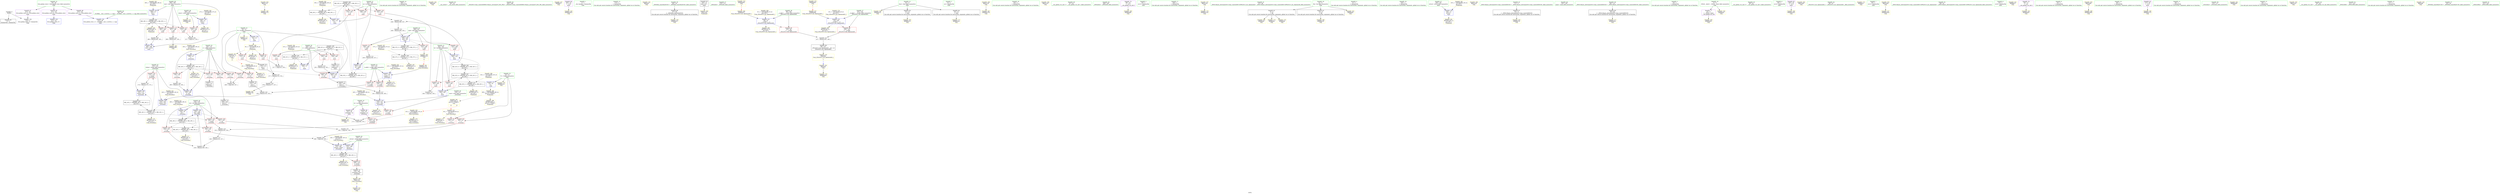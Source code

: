 digraph "SVFG" {
	label="SVFG";

	Node0x560e148eed30 [shape=record,color=grey,label="{NodeID: 0\nNullPtr}"];
	Node0x560e148eed30 -> Node0x560e148fc420[style=solid];
	Node0x560e148eed30 -> Node0x560e14900ff0[style=solid];
	Node0x560e149163b0 [shape=record,color=yellow,style=double,label="{NodeID: 263\n29V_1 = ENCHI(MR_29V_0)\npts\{199 \}\nFun[main]}"];
	Node0x560e149163b0 -> Node0x560e14901c50[style=dashed];
	Node0x560e149038c0 [shape=record,color=yellow,style=double,label="{NodeID: 180\nAPARM(273)\nCS[]}"];
	Node0x560e148fa9f0 [shape=record,color=red,label="{NodeID: 97\n189\<--120\n\<--retval\n_Z5worksx\n}"];
	Node0x560e148fa9f0 -> Node0x560e148fd100[style=solid];
	Node0x560e148f8b60 [shape=record,color=green,label="{NodeID: 14\n166\<--1\n\<--dummyObj\nCan only get source location for instruction, argument, global var or function.}"];
	Node0x560e14917a90 [shape=record,color=yellow,style=double,label="{NodeID: 277\nRETMU(18V_5)\npts\{129 \}\nFun[_Z5worksx]}"];
	Node0x560e148fe490 [shape=record,color=yellow,style=double,label="{NodeID: 194\nARet(69)\nCS[]}"];
	Node0x560e148fb550 [shape=record,color=red,label="{NodeID: 111\n216\<--196\n\<--ntest\nmain\n}"];
	Node0x560e148fb550 -> Node0x560e14907fc0[style=solid];
	Node0x560e148f96d0 [shape=record,color=green,label="{NodeID: 28\n49\<--50\n__cxa_atexit\<--__cxa_atexit_field_insensitive\n}"];
	Node0x560e14918760 [shape=record,color=yellow,style=double,label="{NodeID: 291\nCSMU(6V_1)\npts\{22 \}\nCS[]|{<s0>12}}"];
	Node0x560e14918760:s0 -> Node0x560e14914680[style=dashed,color=red];
	Node0x560e148fedc0 [shape=record,color=yellow,style=double,label="{NodeID: 208\nFRet(118)\nFun[_Z5worksx]|{<s0>12}}"];
	Node0x560e148fedc0:s0 -> Node0x560e148fe880[style=solid,color=blue];
	Node0x560e14900b20 [shape=record,color=red,label="{NodeID: 125\n258\<--206\n\<--mid\nmain\n}"];
	Node0x560e14900b20 -> Node0x560e14906340[style=solid];
	Node0x560e148fa410 [shape=record,color=green,label="{NodeID: 42\n124\<--125\nntime\<--ntime_field_insensitive\n_Z5worksx\n}"];
	Node0x560e148fa410 -> Node0x560e148fac60[style=solid];
	Node0x560e148fa410 -> Node0x560e148fad30[style=solid];
	Node0x560e148fa410 -> Node0x560e14901360[style=solid];
	Node0x560e148fa410 -> Node0x560e14901840[style=solid];
	Node0x560e149073c0 [shape=record,color=grey,label="{NodeID: 222\n159 = Binary(158, 156, )\n}"];
	Node0x560e149073c0 -> Node0x560e149016a0[style=solid];
	Node0x560e14901770 [shape=record,color=blue,label="{NodeID: 139\n120\<--166\nretval\<--\n_Z5worksx\n}"];
	Node0x560e14901770 -> Node0x560e14912380[style=dashed];
	Node0x560e148fc020 [shape=record,color=green,label="{NodeID: 56\n265\<--266\n_ZStlsISt11char_traitsIcEERSt13basic_ostreamIcT_ES5_PKc\<--_ZStlsISt11char_traitsIcEERSt13basic_ostreamIcT_ES5_PKc_field_insensitive\n}"];
	Node0x560e1490fb80 [shape=record,color=black,label="{NodeID: 236\nMR_33V_2 = PHI(MR_33V_4, MR_33V_1, )\npts\{203 \}\n}"];
	Node0x560e1490fb80 -> Node0x560e14901ec0[style=dashed];
	Node0x560e1490fb80 -> Node0x560e149181c0[style=dashed];
	Node0x560e149022d0 [shape=record,color=blue,label="{NodeID: 153\n198\<--286\ntest\<--inc18\nmain\n}"];
	Node0x560e149022d0 -> Node0x560e1490f180[style=dashed];
	Node0x560e148fcdc0 [shape=record,color=black,label="{NodeID: 70\n135\<--134\nconv\<--\n_Z5worksx\n}"];
	Node0x560e148fcdc0 -> Node0x560e14906ac0[style=solid];
	Node0x560e14914180 [shape=record,color=black,label="{NodeID: 250\nMR_14V_5 = PHI(MR_14V_4, MR_14V_3, )\npts\{125 \}\n}"];
	Node0x560e14914180 -> Node0x560e14911480[style=dashed];
	Node0x560e14902e30 [shape=record,color=yellow,style=double,label="{NodeID: 167\nAPARM(7)\nCS[]}"];
	Node0x560e148fd920 [shape=record,color=purple,label="{NodeID: 84\n282\<--32\n\<--.str.6\nmain\n}"];
	Node0x560e148fd920 -> Node0x560e14903b30[style=solid];
	Node0x560e148f3e70 [shape=record,color=green,label="{NodeID: 1\n7\<--1\n__dso_handle\<--dummyObj\nGlob }"];
	Node0x560e14916490 [shape=record,color=yellow,style=double,label="{NodeID: 264\n31V_1 = ENCHI(MR_31V_0)\npts\{201 \}\nFun[main]}"];
	Node0x560e14916490 -> Node0x560e1490f680[style=dashed];
	Node0x560e14903990 [shape=record,color=yellow,style=double,label="{NodeID: 181\nAPARM(278)\nCS[]}"];
	Node0x560e148faac0 [shape=record,color=red,label="{NodeID: 98\n133\<--122\n\<--x.addr\n_Z5worksx\n}"];
	Node0x560e148faac0 -> Node0x560e14906ac0[style=solid];
	Node0x560e148f8bf0 [shape=record,color=green,label="{NodeID: 15\n175\<--1\n\<--dummyObj\nCan only get source location for instruction, argument, global var or function.}"];
	Node0x560e14917b70 [shape=record,color=yellow,style=double,label="{NodeID: 278\nRETMU(20V_3)\npts\{131 \}\nFun[_Z5worksx]}"];
	Node0x560e148fe520 [shape=record,color=yellow,style=double,label="{NodeID: 195\nARet(92)\nCS[]}"];
	Node0x560e148fb620 [shape=record,color=red,label="{NodeID: 112\n215\<--198\n\<--test\nmain\n}"];
	Node0x560e148fb620 -> Node0x560e14907fc0[style=solid];
	Node0x560e148f97d0 [shape=record,color=green,label="{NodeID: 29\n48\<--54\n_ZNSt8ios_base4InitD1Ev\<--_ZNSt8ios_base4InitD1Ev_field_insensitive\n}"];
	Node0x560e148f97d0 -> Node0x560e148fc9f0[style=solid];
	Node0x560e149188c0 [shape=record,color=yellow,style=double,label="{NodeID: 292\nCSMU(39V_1)\npts\{25 270000 \}\nCS[]|{<s0>12|<s1>12}}"];
	Node0x560e149188c0:s0 -> Node0x560e149151a0[style=dashed,color=red];
	Node0x560e149188c0:s1 -> Node0x560e14916000[style=dashed,color=red];
	Node0x560e148ff2c0 [shape=record,color=yellow,style=double,label="{NodeID: 209\nFRet(193)\nFun[main]}"];
	Node0x560e14900bf0 [shape=record,color=blue,label="{NodeID: 126\n20\<--21\nN\<--\nGlob }"];
	Node0x560e14900bf0 -> Node0x560e149160e0[style=dashed];
	Node0x560e148fa4e0 [shape=record,color=green,label="{NodeID: 43\n126\<--127\nncnt\<--ncnt_field_insensitive\n_Z5worksx\n}"];
	Node0x560e148fa4e0 -> Node0x560e148fae00[style=solid];
	Node0x560e148fa4e0 -> Node0x560e14901430[style=solid];
	Node0x560e14907540 [shape=record,color=grey,label="{NodeID: 223\n249 = Binary(248, 250, )\n}"];
	Node0x560e14907540 -> Node0x560e14902060[style=solid];
	Node0x560e14901840 [shape=record,color=blue,label="{NodeID: 140\n124\<--174\nntime\<--dec\n_Z5worksx\n}"];
	Node0x560e14901840 -> Node0x560e14914180[style=dashed];
	Node0x560e148fc120 [shape=record,color=green,label="{NodeID: 57\n270\<--271\n_ZNSolsEi\<--_ZNSolsEi_field_insensitive\n}"];
	Node0x560e14910080 [shape=record,color=black,label="{NodeID: 237\nMR_35V_2 = PHI(MR_35V_4, MR_35V_1, )\npts\{205 \}\n}"];
	Node0x560e14910080 -> Node0x560e14901f90[style=dashed];
	Node0x560e14910080 -> Node0x560e149182a0[style=dashed];
	Node0x560e149023a0 [shape=record,color=yellow,style=double,label="{NodeID: 154\nAPARM(84)\nCS[]|{<s0>5}}"];
	Node0x560e149023a0:s0 -> Node0x560e148febe0[style=solid,color=red];
	Node0x560e148fce90 [shape=record,color=black,label="{NodeID: 71\n140\<--139\nconv1\<--\n_Z5worksx\n}"];
	Node0x560e148fce90 -> Node0x560e14906c40[style=solid];
	Node0x560e14914680 [shape=record,color=yellow,style=double,label="{NodeID: 251\n6V_1 = ENCHI(MR_6V_0)\npts\{22 \}\nFun[_Z5worksx]}"];
	Node0x560e14914680 -> Node0x560e148fdcf0[style=dashed];
	Node0x560e14914680 -> Node0x560e148fddc0[style=dashed];
	Node0x560e14914680 -> Node0x560e148fde90[style=dashed];
	Node0x560e14914680 -> Node0x560e14916b10[style=dashed];
	Node0x560e14902f00 [shape=record,color=yellow,style=double,label="{NodeID: 168\nAPARM(14)\nCS[]}"];
	Node0x560e148fd9f0 [shape=record,color=purple,label="{NodeID: 85\n311\<--34\nllvm.global_ctors_0\<--llvm.global_ctors\nGlob }"];
	Node0x560e148fd9f0 -> Node0x560e14900df0[style=solid];
	Node0x560e148edc40 [shape=record,color=green,label="{NodeID: 2\n12\<--1\n.str\<--dummyObj\nGlob }"];
	Node0x560e14916570 [shape=record,color=yellow,style=double,label="{NodeID: 265\n33V_1 = ENCHI(MR_33V_0)\npts\{203 \}\nFun[main]}"];
	Node0x560e14916570 -> Node0x560e1490fb80[style=dashed];
	Node0x560e14903a60 [shape=record,color=yellow,style=double,label="{NodeID: 182\nAPARM(279)\nCS[]}"];
	Node0x560e148fab90 [shape=record,color=red,label="{NodeID: 99\n138\<--122\n\<--x.addr\n_Z5worksx\n}"];
	Node0x560e148fab90 -> Node0x560e14906c40[style=solid];
	Node0x560e148f8c80 [shape=record,color=green,label="{NodeID: 16\n181\<--1\n\<--dummyObj\nCan only get source location for instruction, argument, global var or function.}"];
	Node0x560e14917c50 [shape=record,color=yellow,style=double,label="{NodeID: 279\nRETMU(22V_1)\npts\{270000 \}\nFun[_Z5worksx]}"];
	Node0x560e148fe5b0 [shape=record,color=yellow,style=double,label="{NodeID: 196\nARet(210)\nCS[]}"];
	Node0x560e148fb6f0 [shape=record,color=red,label="{NodeID: 113\n267\<--198\n\<--test\nmain\n}"];
	Node0x560e148fb6f0 -> Node0x560e14906640[style=solid];
	Node0x560e148f98d0 [shape=record,color=green,label="{NodeID: 30\n61\<--62\n__cxx_global_var_init.1\<--__cxx_global_var_init.1_field_insensitive\n}"];
	Node0x560e14906250 [shape=record,color=yellow,style=double,label="{NodeID: 210\nFRet(96)\nFun[_ZStorSt13_Ios_OpenmodeS_]|{<s0>5}}"];
	Node0x560e14906250:s0 -> Node0x560e149041b0[style=solid,color=blue];
	Node0x560e14900cf0 [shape=record,color=blue,label="{NodeID: 127\n23\<--24\nT\<--\nGlob }"];
	Node0x560e14900cf0 -> Node0x560e14916810[style=dashed];
	Node0x560e148fa5b0 [shape=record,color=green,label="{NodeID: 44\n128\<--129\ntot\<--tot_field_insensitive\n_Z5worksx\n}"];
	Node0x560e148fa5b0 -> Node0x560e148faed0[style=solid];
	Node0x560e148fa5b0 -> Node0x560e148fafa0[style=solid];
	Node0x560e148fa5b0 -> Node0x560e148fb070[style=solid];
	Node0x560e148fa5b0 -> Node0x560e14901500[style=solid];
	Node0x560e148fa5b0 -> Node0x560e149016a0[style=solid];
	Node0x560e149076c0 [shape=record,color=grey,label="{NodeID: 224\n248 = Binary(246, 247, )\n}"];
	Node0x560e149076c0 -> Node0x560e14907540[style=solid];
	Node0x560e14901910 [shape=record,color=blue,label="{NodeID: 141\n130\<--180\ni\<--inc\n_Z5worksx\n}"];
	Node0x560e14901910 -> Node0x560e14911e80[style=dashed];
	Node0x560e148fc220 [shape=record,color=green,label="{NodeID: 58\n280\<--281\n_ZNSolsEx\<--_ZNSolsEx_field_insensitive\n}"];
	Node0x560e14910580 [shape=record,color=black,label="{NodeID: 238\nMR_37V_2 = PHI(MR_37V_3, MR_37V_1, )\npts\{207 \}\n}"];
	Node0x560e14910580 -> Node0x560e14913780[style=dashed];
	Node0x560e14910580 -> Node0x560e14918380[style=dashed];
	Node0x560e14902470 [shape=record,color=yellow,style=double,label="{NodeID: 155\nAPARM(85)\nCS[]|{<s0>5}}"];
	Node0x560e14902470:s0 -> Node0x560e148fecd0[style=solid,color=red];
	Node0x560e148fcf60 [shape=record,color=black,label="{NodeID: 72\n152\<--151\nidxprom\<--\n_Z5worksx\n}"];
	Node0x560e149151a0 [shape=record,color=yellow,style=double,label="{NodeID: 252\n8V_1 = ENCHI(MR_8V_0)\npts\{25 \}\nFun[_Z5worksx]}"];
	Node0x560e149151a0 -> Node0x560e148fe100[style=dashed];
	Node0x560e149151a0 -> Node0x560e148fe1d0[style=dashed];
	Node0x560e149151a0 -> Node0x560e14917630[style=dashed];
	Node0x560e14902fd0 [shape=record,color=yellow,style=double,label="{NodeID: 169\nAPARM(88)\nCS[]}"];
	Node0x560e148fdaf0 [shape=record,color=purple,label="{NodeID: 86\n312\<--34\nllvm.global_ctors_1\<--llvm.global_ctors\nGlob }"];
	Node0x560e148fdaf0 -> Node0x560e14900ef0[style=solid];
	Node0x560e148f2ca0 [shape=record,color=green,label="{NodeID: 3\n18\<--1\n.str.3\<--dummyObj\nGlob }"];
	Node0x560e14916650 [shape=record,color=yellow,style=double,label="{NodeID: 266\n35V_1 = ENCHI(MR_35V_0)\npts\{205 \}\nFun[main]}"];
	Node0x560e14916650 -> Node0x560e14910080[style=dashed];
	Node0x560e14903b30 [shape=record,color=yellow,style=double,label="{NodeID: 183\nAPARM(282)\nCS[]}"];
	Node0x560e148fac60 [shape=record,color=red,label="{NodeID: 100\n150\<--124\n\<--ntime\n_Z5worksx\n}"];
	Node0x560e148fac60 -> Node0x560e14906f40[style=solid];
	Node0x560e148f8d50 [shape=record,color=green,label="{NodeID: 17\n240\<--1\n\<--dummyObj\nCan only get source location for instruction, argument, global var or function.}"];
	Node0x560e14917d30 [shape=record,color=yellow,style=double,label="{NodeID: 280\nRETMU(6V_1)\npts\{22 \}\nFun[main]}"];
	Node0x560e148fe640 [shape=record,color=yellow,style=double,label="{NodeID: 197\nARet(219)\nCS[]}"];
	Node0x560e148fe640 -> Node0x560e14903720[style=solid];
	Node0x560e148fb7c0 [shape=record,color=red,label="{NodeID: 114\n285\<--198\n\<--test\nmain\n}"];
	Node0x560e148fb7c0 -> Node0x560e149070c0[style=solid];
	Node0x560e148f99d0 [shape=record,color=green,label="{NodeID: 31\n67\<--68\n_ZNSt14basic_ifstreamIcSt11char_traitsIcEEC1EPKcSt13_Ios_Openmode\<--_ZNSt14basic_ifstreamIcSt11char_traitsIcEEC1EPKcSt13_Ios_Openmode_field_insensitive\n}"];
	Node0x560e14906340 [shape=record,color=grey,label="{NodeID: 211\n259 = Binary(258, 157, )\n}"];
	Node0x560e14906340 -> Node0x560e14902200[style=solid];
	Node0x560e14900df0 [shape=record,color=blue,label="{NodeID: 128\n311\<--35\nllvm.global_ctors_0\<--\nGlob }"];
	Node0x560e148fa680 [shape=record,color=green,label="{NodeID: 45\n130\<--131\ni\<--i_field_insensitive\n_Z5worksx\n}"];
	Node0x560e148fa680 -> Node0x560e148fb140[style=solid];
	Node0x560e148fa680 -> Node0x560e148fb210[style=solid];
	Node0x560e148fa680 -> Node0x560e148fb2e0[style=solid];
	Node0x560e148fa680 -> Node0x560e148fb3b0[style=solid];
	Node0x560e148fa680 -> Node0x560e149015d0[style=solid];
	Node0x560e148fa680 -> Node0x560e14901910[style=solid];
	Node0x560e14907840 [shape=record,color=grey,label="{NodeID: 225\n174 = Binary(173, 175, )\n}"];
	Node0x560e14907840 -> Node0x560e14901840[style=solid];
	Node0x560e149019e0 [shape=record,color=blue,label="{NodeID: 142\n120\<--186\nretval\<--cmp9\n_Z5worksx\n}"];
	Node0x560e149019e0 -> Node0x560e14912380[style=dashed];
	Node0x560e148fc320 [shape=record,color=green,label="{NodeID: 59\n36\<--305\n_GLOBAL__sub_I_scottwu_1_1.cpp\<--_GLOBAL__sub_I_scottwu_1_1.cpp_field_insensitive\n}"];
	Node0x560e148fc320 -> Node0x560e14900ef0[style=solid];
	Node0x560e14910a80 [shape=record,color=black,label="{NodeID: 239\nMR_33V_5 = PHI(MR_33V_6, MR_33V_4, )\npts\{203 \}\n}"];
	Node0x560e14910a80 -> Node0x560e14912d80[style=dashed];
	Node0x560e14902540 [shape=record,color=yellow,style=double,label="{NodeID: 156\nAPARM(9)\nCS[]}"];
	Node0x560e148fd030 [shape=record,color=black,label="{NodeID: 73\n169\<--168\nconv5\<--\n_Z5worksx\n}"];
	Node0x560e148fd030 -> Node0x560e14908440[style=solid];
	Node0x560e14915280 [shape=record,color=yellow,style=double,label="{NodeID: 253\n10V_1 = ENCHI(MR_10V_0)\npts\{121 \}\nFun[_Z5worksx]}"];
	Node0x560e14915280 -> Node0x560e14901770[style=dashed];
	Node0x560e14915280 -> Node0x560e149019e0[style=dashed];
	Node0x560e149030a0 [shape=record,color=yellow,style=double,label="{NodeID: 170\nAPARM(83)\nCS[]}"];
	Node0x560e148fdbf0 [shape=record,color=purple,label="{NodeID: 87\n313\<--34\nllvm.global_ctors_2\<--llvm.global_ctors\nGlob }"];
	Node0x560e148fdbf0 -> Node0x560e14900ff0[style=solid];
	Node0x560e148f2d30 [shape=record,color=green,label="{NodeID: 4\n21\<--1\n\<--dummyObj\nCan only get source location for instruction, argument, global var or function.}"];
	Node0x560e14916730 [shape=record,color=yellow,style=double,label="{NodeID: 267\n37V_1 = ENCHI(MR_37V_0)\npts\{207 \}\nFun[main]}"];
	Node0x560e14916730 -> Node0x560e14910580[style=dashed];
	Node0x560e14903c00 [shape=record,color=yellow,style=double,label="{NodeID: 184\nAPARM(252)\nCS[]|{<s0>12}}"];
	Node0x560e14903c00:s0 -> Node0x560e148feaf0[style=solid,color=red];
	Node0x560e148fad30 [shape=record,color=red,label="{NodeID: 101\n173\<--124\n\<--ntime\n_Z5worksx\n}"];
	Node0x560e148fad30 -> Node0x560e14907840[style=solid];
	Node0x560e148f8e20 [shape=record,color=green,label="{NodeID: 18\n250\<--1\n\<--dummyObj\nCan only get source location for instruction, argument, global var or function.}"];
	Node0x560e14917e40 [shape=record,color=yellow,style=double,label="{NodeID: 281\nRETMU(25V_2)\npts\{195 \}\nFun[main]}"];
	Node0x560e148fe6d0 [shape=record,color=yellow,style=double,label="{NodeID: 198\nARet(220)\nCS[]}"];
	Node0x560e148fb890 [shape=record,color=red,label="{NodeID: 115\n225\<--200\n\<--i\nmain\n}"];
	Node0x560e148fb890 -> Node0x560e14908140[style=solid];
	Node0x560e148f9ad0 [shape=record,color=green,label="{NodeID: 32\n71\<--77\n_ZNSt14basic_ifstreamIcSt11char_traitsIcEED1Ev\<--_ZNSt14basic_ifstreamIcSt11char_traitsIcEED1Ev_field_insensitive\n}"];
	Node0x560e148f9ad0 -> Node0x560e148fcaf0[style=solid];
	Node0x560e149064c0 [shape=record,color=grey,label="{NodeID: 212\n156 = Binary(155, 157, )\n}"];
	Node0x560e149064c0 -> Node0x560e149073c0[style=solid];
	Node0x560e14900ef0 [shape=record,color=blue,label="{NodeID: 129\n312\<--36\nllvm.global_ctors_1\<--_GLOBAL__sub_I_scottwu_1_1.cpp\nGlob }"];
	Node0x560e148fa750 [shape=record,color=green,label="{NodeID: 46\n191\<--192\nmain\<--main_field_insensitive\n}"];
	Node0x560e149079c0 [shape=record,color=grey,label="{NodeID: 226\n180 = Binary(179, 181, )\n}"];
	Node0x560e149079c0 -> Node0x560e14901910[style=solid];
	Node0x560e14901ab0 [shape=record,color=blue,label="{NodeID: 143\n194\<--21\nretval\<--\nmain\n}"];
	Node0x560e14901ab0 -> Node0x560e14917e40[style=dashed];
	Node0x560e148fc420 [shape=record,color=black,label="{NodeID: 60\n2\<--3\ndummyVal\<--dummyVal\n}"];
	Node0x560e14910f80 [shape=record,color=black,label="{NodeID: 240\nMR_35V_6 = PHI(MR_35V_4, MR_35V_5, )\npts\{205 \}\n}"];
	Node0x560e14910f80 -> Node0x560e14913280[style=dashed];
	Node0x560e14902610 [shape=record,color=yellow,style=double,label="{NodeID: 157\nAPARM(231)\nCS[]}"];
	Node0x560e148fd100 [shape=record,color=black,label="{NodeID: 74\n118\<--189\n_Z5worksx_ret\<--\n_Z5worksx\n}"];
	Node0x560e148fd100 -> Node0x560e148fedc0[style=solid];
	Node0x560e14915360 [shape=record,color=yellow,style=double,label="{NodeID: 254\n12V_1 = ENCHI(MR_12V_0)\npts\{123 \}\nFun[_Z5worksx]}"];
	Node0x560e14915360 -> Node0x560e14901290[style=dashed];
	Node0x560e14903170 [shape=record,color=yellow,style=double,label="{NodeID: 171\nAPARM(93)\nCS[]}"];
	Node0x560e148fdcf0 [shape=record,color=red,label="{NodeID: 88\n134\<--20\n\<--N\n_Z5worksx\n}"];
	Node0x560e148fdcf0 -> Node0x560e148fcdc0[style=solid];
	Node0x560e148edf70 [shape=record,color=green,label="{NodeID: 5\n24\<--1\n\<--dummyObj\nCan only get source location for instruction, argument, global var or function.}"];
	Node0x560e14916810 [shape=record,color=yellow,style=double,label="{NodeID: 268\n39V_1 = ENCHI(MR_39V_0)\npts\{25 270000 \}\nFun[main]}"];
	Node0x560e14916810 -> Node0x560e14918460[style=dashed];
	Node0x560e14916810 -> Node0x560e149188c0[style=dashed];
	Node0x560e14903cd0 [shape=record,color=yellow,style=double,label="{NodeID: 185\nAPARM(15)\nCS[]}"];
	Node0x560e148fae00 [shape=record,color=red,label="{NodeID: 102\n170\<--126\n\<--ncnt\n_Z5worksx\n}"];
	Node0x560e148fae00 -> Node0x560e14908440[style=solid];
	Node0x560e148f8ef0 [shape=record,color=green,label="{NodeID: 19\n4\<--6\n_ZStL8__ioinit\<--_ZStL8__ioinit_field_insensitive\nGlob }"];
	Node0x560e148f8ef0 -> Node0x560e148fd370[style=solid];
	Node0x560e148f8ef0 -> Node0x560e149026e0[style=solid];
	Node0x560e14917f20 [shape=record,color=yellow,style=double,label="{NodeID: 282\nRETMU(27V_2)\npts\{197 \}\nFun[main]}"];
	Node0x560e148fe760 [shape=record,color=yellow,style=double,label="{NodeID: 199\nARet(279)\nCS[]}"];
	Node0x560e148fe760 -> Node0x560e14903a60[style=solid];
	Node0x560e149003d0 [shape=record,color=red,label="{NodeID: 116\n229\<--200\n\<--i\nmain\n}"];
	Node0x560e149003d0 -> Node0x560e148fd1d0[style=solid];
	Node0x560e148f9bd0 [shape=record,color=green,label="{NodeID: 33\n80\<--81\n__cxx_global_var_init.2\<--__cxx_global_var_init.2_field_insensitive\n}"];
	Node0x560e14906640 [shape=record,color=grey,label="{NodeID: 213\n268 = Binary(267, 181, )\n}"];
	Node0x560e14906640 -> Node0x560e14903f40[style=solid];
	Node0x560e14900ff0 [shape=record,color=blue, style = dotted,label="{NodeID: 130\n313\<--3\nllvm.global_ctors_2\<--dummyVal\nGlob }"];
	Node0x560e148fa850 [shape=record,color=green,label="{NodeID: 47\n194\<--195\nretval\<--retval_field_insensitive\nmain\n}"];
	Node0x560e148fa850 -> Node0x560e14901ab0[style=solid];
	Node0x560e14907b40 [shape=record,color=grey,label="{NodeID: 227\n244 = cmp(242, 243, )\n}"];
	Node0x560e14901b80 [shape=record,color=blue,label="{NodeID: 144\n196\<--21\nntest\<--\nmain\n}"];
	Node0x560e14901b80 -> Node0x560e148fb550[style=dashed];
	Node0x560e14901b80 -> Node0x560e14917f20[style=dashed];
	Node0x560e148fc520 [shape=record,color=black,label="{NodeID: 61\n9\<--8\n\<--fin\nCan only get source location for instruction, argument, global var or function.}"];
	Node0x560e148fc520 -> Node0x560e14902540[style=solid];
	Node0x560e148fc520 -> Node0x560e149033e0[style=solid];
	Node0x560e148fc520 -> Node0x560e14903580[style=solid];
	Node0x560e14911480 [shape=record,color=black,label="{NodeID: 241\nMR_14V_3 = PHI(MR_14V_5, MR_14V_2, )\npts\{125 \}\n}"];
	Node0x560e14911480 -> Node0x560e148fac60[style=dashed];
	Node0x560e14911480 -> Node0x560e148fad30[style=dashed];
	Node0x560e14911480 -> Node0x560e14901840[style=dashed];
	Node0x560e14911480 -> Node0x560e14914180[style=dashed];
	Node0x560e14911480 -> Node0x560e149178d0[style=dashed];
	Node0x560e149026e0 [shape=record,color=yellow,style=double,label="{NodeID: 158\nAPARM(4)\nCS[]}"];
	Node0x560e148fd1d0 [shape=record,color=black,label="{NodeID: 75\n230\<--229\nidxprom\<--\nmain\n}"];
	Node0x560e14915440 [shape=record,color=yellow,style=double,label="{NodeID: 255\n14V_1 = ENCHI(MR_14V_0)\npts\{125 \}\nFun[_Z5worksx]}"];
	Node0x560e14915440 -> Node0x560e14901360[style=dashed];
	Node0x560e14903240 [shape=record,color=yellow,style=double,label="{NodeID: 172\nAPARM(16)\nCS[]}"];
	Node0x560e148fddc0 [shape=record,color=red,label="{NodeID: 89\n139\<--20\n\<--N\n_Z5worksx\n}"];
	Node0x560e148fddc0 -> Node0x560e148fce90[style=solid];
	Node0x560e148ee000 [shape=record,color=green,label="{NodeID: 6\n28\<--1\n.str.4\<--dummyObj\nGlob }"];
	Node0x560e14916920 [shape=record,color=yellow,style=double,label="{NodeID: 269\n2V_1 = ENCHI(MR_2V_0)\npts\{100 \}\nFun[_ZStorSt13_Ios_OpenmodeS_]}"];
	Node0x560e14916920 -> Node0x560e149010f0[style=dashed];
	Node0x560e14903da0 [shape=record,color=yellow,style=double,label="{NodeID: 186\nAPARM(263)\nCS[]}"];
	Node0x560e148faed0 [shape=record,color=red,label="{NodeID: 103\n158\<--128\n\<--tot\n_Z5worksx\n}"];
	Node0x560e148faed0 -> Node0x560e149073c0[style=solid];
	Node0x560e148f8fc0 [shape=record,color=green,label="{NodeID: 20\n8\<--11\nfin\<--fin_field_insensitive\nGlob }"];
	Node0x560e148f8fc0 -> Node0x560e148fc520[style=solid];
	Node0x560e148f8fc0 -> Node0x560e148fc620[style=solid];
	Node0x560e148f8fc0 -> Node0x560e14902a20[style=solid];
	Node0x560e14918000 [shape=record,color=yellow,style=double,label="{NodeID: 283\nRETMU(29V_3)\npts\{199 \}\nFun[main]}"];
	Node0x560e148fe7f0 [shape=record,color=yellow,style=double,label="{NodeID: 200\nARet(283)\nCS[]}"];
	Node0x560e149004a0 [shape=record,color=red,label="{NodeID: 117\n234\<--200\n\<--i\nmain\n}"];
	Node0x560e149004a0 -> Node0x560e149067c0[style=solid];
	Node0x560e148f9cd0 [shape=record,color=green,label="{NodeID: 34\n86\<--87\n_ZStorSt13_Ios_OpenmodeS_\<--_ZStorSt13_Ios_OpenmodeS__field_insensitive\n}"];
	Node0x560e149067c0 [shape=record,color=grey,label="{NodeID: 214\n235 = Binary(234, 181, )\n}"];
	Node0x560e149067c0 -> Node0x560e14901df0[style=solid];
	Node0x560e149010f0 [shape=record,color=blue,label="{NodeID: 131\n99\<--97\n__a.addr\<--__a\n_ZStorSt13_Ios_OpenmodeS_\n}"];
	Node0x560e149010f0 -> Node0x560e148fe2a0[style=dashed];
	Node0x560e149010f0 -> Node0x560e14918570[style=dashed];
	Node0x560e148fb940 [shape=record,color=green,label="{NodeID: 48\n196\<--197\nntest\<--ntest_field_insensitive\nmain\n}"];
	Node0x560e148fb940 -> Node0x560e148fb550[style=solid];
	Node0x560e148fb940 -> Node0x560e14901b80[style=solid];
	Node0x560e148fb940 -> Node0x560e149034b0[style=solid];
	Node0x560e14907cc0 [shape=record,color=grey,label="{NodeID: 228\n148 = cmp(146, 147, )\n}"];
	Node0x560e14901c50 [shape=record,color=blue,label="{NodeID: 145\n198\<--21\ntest\<--\nmain\n}"];
	Node0x560e14901c50 -> Node0x560e1490f180[style=dashed];
	Node0x560e148fc620 [shape=record,color=black,label="{NodeID: 62\n10\<--8\n\<--fin\nCan only get source location for instruction, argument, global var or function.}"];
	Node0x560e148fc620 -> Node0x560e14902d60[style=solid];
	Node0x560e14911980 [shape=record,color=black,label="{NodeID: 242\nMR_18V_3 = PHI(MR_18V_4, MR_18V_2, )\npts\{129 \}\n}"];
	Node0x560e14911980 -> Node0x560e148faed0[style=dashed];
	Node0x560e14911980 -> Node0x560e148fb070[style=dashed];
	Node0x560e14911980 -> Node0x560e149016a0[style=dashed];
	Node0x560e14911980 -> Node0x560e14912880[style=dashed];
	Node0x560e149027b0 [shape=record,color=yellow,style=double,label="{NodeID: 159\nAPARM(47)\nCS[]}"];
	Node0x560e148fd2a0 [shape=record,color=black,label="{NodeID: 76\n276\<--275\nconv\<--\nmain\n}"];
	Node0x560e148fd2a0 -> Node0x560e14907240[style=solid];
	Node0x560e14915520 [shape=record,color=yellow,style=double,label="{NodeID: 256\n16V_1 = ENCHI(MR_16V_0)\npts\{127 \}\nFun[_Z5worksx]}"];
	Node0x560e14915520 -> Node0x560e14901430[style=dashed];
	Node0x560e14903310 [shape=record,color=yellow,style=double,label="{NodeID: 173\nAPARM(7)\nCS[]}"];
	Node0x560e148fde90 [shape=record,color=red,label="{NodeID: 90\n147\<--20\n\<--N\n_Z5worksx\n}"];
	Node0x560e148fde90 -> Node0x560e14907cc0[style=solid];
	Node0x560e148edd60 [shape=record,color=green,label="{NodeID: 7\n30\<--1\n.str.5\<--dummyObj\nGlob }"];
	Node0x560e14916a30 [shape=record,color=yellow,style=double,label="{NodeID: 270\n4V_1 = ENCHI(MR_4V_0)\npts\{102 \}\nFun[_ZStorSt13_Ios_OpenmodeS_]}"];
	Node0x560e14916a30 -> Node0x560e149011c0[style=dashed];
	Node0x560e14903e70 [shape=record,color=yellow,style=double,label="{NodeID: 187\nAPARM(264)\nCS[]}"];
	Node0x560e148fafa0 [shape=record,color=red,label="{NodeID: 104\n161\<--128\n\<--tot\n_Z5worksx\n}"];
	Node0x560e148fafa0 -> Node0x560e149082c0[style=solid];
	Node0x560e148f9090 [shape=record,color=green,label="{NodeID: 21\n14\<--17\nfout\<--fout_field_insensitive\nGlob }"];
	Node0x560e148f9090 -> Node0x560e148fc720[style=solid];
	Node0x560e148f9090 -> Node0x560e148fc820[style=solid];
	Node0x560e148f9090 -> Node0x560e14902f00[style=solid];
	Node0x560e149180e0 [shape=record,color=yellow,style=double,label="{NodeID: 284\nRETMU(31V_2)\npts\{201 \}\nFun[main]}"];
	Node0x560e148fe880 [shape=record,color=yellow,style=double,label="{NodeID: 201\nARet(253)\nCS[]}"];
	Node0x560e14900570 [shape=record,color=red,label="{NodeID: 118\n242\<--202\n\<--lo\nmain\n}"];
	Node0x560e14900570 -> Node0x560e14907b40[style=solid];
	Node0x560e148f9dd0 [shape=record,color=green,label="{NodeID: 35\n90\<--91\n_ZNSt14basic_ofstreamIcSt11char_traitsIcEEC1EPKcSt13_Ios_Openmode\<--_ZNSt14basic_ofstreamIcSt11char_traitsIcEEC1EPKcSt13_Ios_Openmode_field_insensitive\n}"];
	Node0x560e14906940 [shape=record,color=grey,label="{NodeID: 215\n107 = Binary(105, 106, )\n}"];
	Node0x560e14906940 -> Node0x560e148fccf0[style=solid];
	Node0x560e149011c0 [shape=record,color=blue,label="{NodeID: 132\n101\<--98\n__b.addr\<--__b\n_ZStorSt13_Ios_OpenmodeS_\n}"];
	Node0x560e149011c0 -> Node0x560e148fa920[style=dashed];
	Node0x560e149011c0 -> Node0x560e14918680[style=dashed];
	Node0x560e148fba10 [shape=record,color=green,label="{NodeID: 49\n198\<--199\ntest\<--test_field_insensitive\nmain\n}"];
	Node0x560e148fba10 -> Node0x560e148fb620[style=solid];
	Node0x560e148fba10 -> Node0x560e148fb6f0[style=solid];
	Node0x560e148fba10 -> Node0x560e148fb7c0[style=solid];
	Node0x560e148fba10 -> Node0x560e14901c50[style=solid];
	Node0x560e148fba10 -> Node0x560e149022d0[style=solid];
	Node0x560e14907e40 [shape=record,color=grey,label="{NodeID: 229\n186 = cmp(184, 185, )\n}"];
	Node0x560e14907e40 -> Node0x560e149019e0[style=solid];
	Node0x560e14901d20 [shape=record,color=blue,label="{NodeID: 146\n200\<--21\ni\<--\nmain\n}"];
	Node0x560e14901d20 -> Node0x560e14913c80[style=dashed];
	Node0x560e148fc720 [shape=record,color=black,label="{NodeID: 63\n15\<--14\n\<--fout\nCan only get source location for instruction, argument, global var or function.}"];
	Node0x560e148fc720 -> Node0x560e14903cd0[style=solid];
	Node0x560e14911e80 [shape=record,color=black,label="{NodeID: 243\nMR_20V_3 = PHI(MR_20V_4, MR_20V_2, )\npts\{131 \}\n}"];
	Node0x560e14911e80 -> Node0x560e148fb140[style=dashed];
	Node0x560e14911e80 -> Node0x560e148fb210[style=dashed];
	Node0x560e14911e80 -> Node0x560e148fb2e0[style=dashed];
	Node0x560e14911e80 -> Node0x560e148fb3b0[style=dashed];
	Node0x560e14911e80 -> Node0x560e14901910[style=dashed];
	Node0x560e14911e80 -> Node0x560e14917b70[style=dashed];
	Node0x560e14902880 [shape=record,color=yellow,style=double,label="{NodeID: 160\nAPARM(45)\nCS[]}"];
	Node0x560e148fd370 [shape=record,color=purple,label="{NodeID: 77\n45\<--4\n\<--_ZStL8__ioinit\n__cxx_global_var_init\n}"];
	Node0x560e148fd370 -> Node0x560e14902880[style=solid];
	Node0x560e14915630 [shape=record,color=yellow,style=double,label="{NodeID: 257\n18V_1 = ENCHI(MR_18V_0)\npts\{129 \}\nFun[_Z5worksx]}"];
	Node0x560e14915630 -> Node0x560e14901500[style=dashed];
	Node0x560e149033e0 [shape=record,color=yellow,style=double,label="{NodeID: 174\nAPARM(9)\nCS[]}"];
	Node0x560e148fdf60 [shape=record,color=red,label="{NodeID: 91\n226\<--20\n\<--N\nmain\n}"];
	Node0x560e148fdf60 -> Node0x560e14908140[style=solid];
	Node0x560e148eddf0 [shape=record,color=green,label="{NodeID: 8\n32\<--1\n.str.6\<--dummyObj\nGlob }"];
	Node0x560e14916b10 [shape=record,color=yellow,style=double,label="{NodeID: 271\nRETMU(6V_1)\npts\{22 \}\nFun[_Z5worksx]}"];
	Node0x560e14903f40 [shape=record,color=yellow,style=double,label="{NodeID: 188\nAPARM(268)\nCS[]}"];
	Node0x560e148fb070 [shape=record,color=red,label="{NodeID: 105\n184\<--128\n\<--tot\n_Z5worksx\n}"];
	Node0x560e148fb070 -> Node0x560e14907e40[style=solid];
	Node0x560e148f9160 [shape=record,color=green,label="{NodeID: 22\n20\<--22\nN\<--N_field_insensitive\nGlob }"];
	Node0x560e148f9160 -> Node0x560e148fdcf0[style=solid];
	Node0x560e148f9160 -> Node0x560e148fddc0[style=solid];
	Node0x560e148f9160 -> Node0x560e148fde90[style=solid];
	Node0x560e148f9160 -> Node0x560e148fdf60[style=solid];
	Node0x560e148f9160 -> Node0x560e148fe030[style=solid];
	Node0x560e148f9160 -> Node0x560e14900bf0[style=solid];
	Node0x560e148f9160 -> Node0x560e14903650[style=solid];
	Node0x560e149181c0 [shape=record,color=yellow,style=double,label="{NodeID: 285\nRETMU(33V_2)\npts\{203 \}\nFun[main]}"];
	Node0x560e148fe910 [shape=record,color=yellow,style=double,label="{NodeID: 202\nARet(264)\nCS[]}"];
	Node0x560e148fe910 -> Node0x560e14903e70[style=solid];
	Node0x560e14900640 [shape=record,color=red,label="{NodeID: 119\n246\<--202\n\<--lo\nmain\n}"];
	Node0x560e14900640 -> Node0x560e149076c0[style=solid];
	Node0x560e148f9ed0 [shape=record,color=green,label="{NodeID: 36\n99\<--100\n__a.addr\<--__a.addr_field_insensitive\n_ZStorSt13_Ios_OpenmodeS_\n}"];
	Node0x560e148f9ed0 -> Node0x560e148fe2a0[style=solid];
	Node0x560e148f9ed0 -> Node0x560e149010f0[style=solid];
	Node0x560e14906ac0 [shape=record,color=grey,label="{NodeID: 216\n136 = Binary(133, 135, )\n}"];
	Node0x560e14906ac0 -> Node0x560e14901360[style=solid];
	Node0x560e14901290 [shape=record,color=blue,label="{NodeID: 133\n122\<--119\nx.addr\<--x\n_Z5worksx\n}"];
	Node0x560e14901290 -> Node0x560e148faac0[style=dashed];
	Node0x560e14901290 -> Node0x560e148fab90[style=dashed];
	Node0x560e14901290 -> Node0x560e149177f0[style=dashed];
	Node0x560e148fbae0 [shape=record,color=green,label="{NodeID: 50\n200\<--201\ni\<--i_field_insensitive\nmain\n}"];
	Node0x560e148fbae0 -> Node0x560e148fb890[style=solid];
	Node0x560e148fbae0 -> Node0x560e149003d0[style=solid];
	Node0x560e148fbae0 -> Node0x560e149004a0[style=solid];
	Node0x560e148fbae0 -> Node0x560e14901d20[style=solid];
	Node0x560e148fbae0 -> Node0x560e14901df0[style=solid];
	Node0x560e14907fc0 [shape=record,color=grey,label="{NodeID: 230\n217 = cmp(215, 216, )\n}"];
	Node0x560e14901df0 [shape=record,color=blue,label="{NodeID: 147\n200\<--235\ni\<--inc\nmain\n}"];
	Node0x560e14901df0 -> Node0x560e14913c80[style=dashed];
	Node0x560e148fc820 [shape=record,color=black,label="{NodeID: 64\n16\<--14\n\<--fout\nCan only get source location for instruction, argument, global var or function.}"];
	Node0x560e148fc820 -> Node0x560e14903240[style=solid];
	Node0x560e14912380 [shape=record,color=black,label="{NodeID: 244\nMR_10V_3 = PHI(MR_10V_4, MR_10V_2, )\npts\{121 \}\n}"];
	Node0x560e14912380 -> Node0x560e148fa9f0[style=dashed];
	Node0x560e14912380 -> Node0x560e14917710[style=dashed];
	Node0x560e14902950 [shape=record,color=yellow,style=double,label="{NodeID: 161\nAPARM(7)\nCS[]}"];
	Node0x560e148fd440 [shape=record,color=purple,label="{NodeID: 78\n64\<--12\n\<--.str\n__cxx_global_var_init.1\n}"];
	Node0x560e148fd440 -> Node0x560e14902af0[style=solid];
	Node0x560e14915710 [shape=record,color=yellow,style=double,label="{NodeID: 258\n20V_1 = ENCHI(MR_20V_0)\npts\{131 \}\nFun[_Z5worksx]}"];
	Node0x560e14915710 -> Node0x560e149015d0[style=dashed];
	Node0x560e149034b0 [shape=record,color=yellow,style=double,label="{NodeID: 175\nAPARM(196)\nCS[]}"];
	Node0x560e148fe030 [shape=record,color=red,label="{NodeID: 92\n275\<--20\n\<--N\nmain\n}"];
	Node0x560e148fe030 -> Node0x560e148fd2a0[style=solid];
	Node0x560e148ede80 [shape=record,color=green,label="{NodeID: 9\n35\<--1\n\<--dummyObj\nCan only get source location for instruction, argument, global var or function.}"];
	Node0x560e14917630 [shape=record,color=yellow,style=double,label="{NodeID: 272\nRETMU(8V_1)\npts\{25 \}\nFun[_Z5worksx]}"];
	Node0x560e14904010 [shape=record,color=yellow,style=double,label="{NodeID: 189\nAPARM(269)\nCS[]}"];
	Node0x560e148fb140 [shape=record,color=red,label="{NodeID: 106\n146\<--130\n\<--i\n_Z5worksx\n}"];
	Node0x560e148fb140 -> Node0x560e14907cc0[style=solid];
	Node0x560e148f9230 [shape=record,color=green,label="{NodeID: 23\n23\<--25\nT\<--T_field_insensitive\nGlob }"];
	Node0x560e148f9230 -> Node0x560e148fe100[style=solid];
	Node0x560e148f9230 -> Node0x560e148fe1d0[style=solid];
	Node0x560e148f9230 -> Node0x560e14900cf0[style=solid];
	Node0x560e148f9230 -> Node0x560e149037f0[style=solid];
	Node0x560e149182a0 [shape=record,color=yellow,style=double,label="{NodeID: 286\nRETMU(35V_2)\npts\{205 \}\nFun[main]}"];
	Node0x560e148fe9a0 [shape=record,color=yellow,style=double,label="{NodeID: 203\nARet(269)\nCS[]}"];
	Node0x560e148fe9a0 -> Node0x560e14904010[style=solid];
	Node0x560e14900710 [shape=record,color=red,label="{NodeID: 120\n274\<--202\n\<--lo\nmain\n}"];
	Node0x560e14900710 -> Node0x560e14907240[style=solid];
	Node0x560e148f9fa0 [shape=record,color=green,label="{NodeID: 37\n101\<--102\n__b.addr\<--__b.addr_field_insensitive\n_ZStorSt13_Ios_OpenmodeS_\n}"];
	Node0x560e148f9fa0 -> Node0x560e148fa920[style=solid];
	Node0x560e148f9fa0 -> Node0x560e149011c0[style=solid];
	Node0x560e14906c40 [shape=record,color=grey,label="{NodeID: 217\n141 = Binary(138, 140, )\n}"];
	Node0x560e14906c40 -> Node0x560e14901430[style=solid];
	Node0x560e14901360 [shape=record,color=blue,label="{NodeID: 134\n124\<--136\nntime\<--div\n_Z5worksx\n}"];
	Node0x560e14901360 -> Node0x560e14911480[style=dashed];
	Node0x560e148fbbb0 [shape=record,color=green,label="{NodeID: 51\n202\<--203\nlo\<--lo_field_insensitive\nmain\n}"];
	Node0x560e148fbbb0 -> Node0x560e14900570[style=solid];
	Node0x560e148fbbb0 -> Node0x560e14900640[style=solid];
	Node0x560e148fbbb0 -> Node0x560e14900710[style=solid];
	Node0x560e148fbbb0 -> Node0x560e14901ec0[style=solid];
	Node0x560e148fbbb0 -> Node0x560e14902200[style=solid];
	Node0x560e14908140 [shape=record,color=grey,label="{NodeID: 231\n227 = cmp(225, 226, )\n}"];
	Node0x560e14901ec0 [shape=record,color=blue,label="{NodeID: 148\n202\<--24\nlo\<--\nmain\n}"];
	Node0x560e14901ec0 -> Node0x560e14912d80[style=dashed];
	Node0x560e148fc920 [shape=record,color=black,label="{NodeID: 65\n193\<--21\nmain_ret\<--\nmain\n}"];
	Node0x560e148fc920 -> Node0x560e148ff2c0[style=solid];
	Node0x560e14912880 [shape=record,color=black,label="{NodeID: 245\nMR_18V_5 = PHI(MR_18V_3, MR_18V_4, )\npts\{129 \}\n}"];
	Node0x560e14912880 -> Node0x560e14917a90[style=dashed];
	Node0x560e14902a20 [shape=record,color=yellow,style=double,label="{NodeID: 162\nAPARM(8)\nCS[]}"];
	Node0x560e148fd510 [shape=record,color=purple,label="{NodeID: 79\n88\<--18\n\<--.str.3\n__cxx_global_var_init.2\n}"];
	Node0x560e148fd510 -> Node0x560e14902fd0[style=solid];
	Node0x560e14916000 [shape=record,color=yellow,style=double,label="{NodeID: 259\n22V_1 = ENCHI(MR_22V_0)\npts\{270000 \}\nFun[_Z5worksx]}"];
	Node0x560e14916000 -> Node0x560e148fb480[style=dashed];
	Node0x560e14916000 -> Node0x560e14917c50[style=dashed];
	Node0x560e14903580 [shape=record,color=yellow,style=double,label="{NodeID: 176\nAPARM(9)\nCS[]}"];
	Node0x560e148fe100 [shape=record,color=red,label="{NodeID: 93\n162\<--23\n\<--T\n_Z5worksx\n}"];
	Node0x560e148fe100 -> Node0x560e149082c0[style=solid];
	Node0x560e148f8120 [shape=record,color=green,label="{NodeID: 10\n66\<--1\n\<--dummyObj\nCan only get source location for instruction, argument, global var or function.}"];
	Node0x560e14917710 [shape=record,color=yellow,style=double,label="{NodeID: 273\nRETMU(10V_3)\npts\{121 \}\nFun[_Z5worksx]}"];
	Node0x560e149040e0 [shape=record,color=yellow,style=double,label="{NodeID: 190\nAPARM(272)\nCS[]}"];
	Node0x560e148fb210 [shape=record,color=red,label="{NodeID: 107\n151\<--130\n\<--i\n_Z5worksx\n}"];
	Node0x560e148fb210 -> Node0x560e148fcf60[style=solid];
	Node0x560e148f9300 [shape=record,color=green,label="{NodeID: 24\n26\<--27\nm\<--m_field_insensitive\nGlob }"];
	Node0x560e148f9300 -> Node0x560e148fd5e0[style=solid];
	Node0x560e148f9300 -> Node0x560e148fd6b0[style=solid];
	Node0x560e14918380 [shape=record,color=yellow,style=double,label="{NodeID: 287\nRETMU(37V_2)\npts\{207 \}\nFun[main]}"];
	Node0x560e148fea30 [shape=record,color=yellow,style=double,label="{NodeID: 204\nARet(273)\nCS[]}"];
	Node0x560e148fea30 -> Node0x560e149038c0[style=solid];
	Node0x560e149007e0 [shape=record,color=red,label="{NodeID: 121\n243\<--204\n\<--hi\nmain\n}"];
	Node0x560e149007e0 -> Node0x560e14907b40[style=solid];
	Node0x560e148fa070 [shape=record,color=green,label="{NodeID: 38\n94\<--113\n_ZNSt14basic_ofstreamIcSt11char_traitsIcEED1Ev\<--_ZNSt14basic_ofstreamIcSt11char_traitsIcEED1Ev_field_insensitive\n}"];
	Node0x560e148fa070 -> Node0x560e148fcbf0[style=solid];
	Node0x560e14906dc0 [shape=record,color=grey,label="{NodeID: 218\n278 = Binary(277, 157, )\n}"];
	Node0x560e14906dc0 -> Node0x560e14903990[style=solid];
	Node0x560e14901430 [shape=record,color=blue,label="{NodeID: 135\n126\<--141\nncnt\<--rem\n_Z5worksx\n}"];
	Node0x560e14901430 -> Node0x560e148fae00[style=dashed];
	Node0x560e14901430 -> Node0x560e149179b0[style=dashed];
	Node0x560e148fbc80 [shape=record,color=green,label="{NodeID: 52\n204\<--205\nhi\<--hi_field_insensitive\nmain\n}"];
	Node0x560e148fbc80 -> Node0x560e149007e0[style=solid];
	Node0x560e148fbc80 -> Node0x560e149008b0[style=solid];
	Node0x560e148fbc80 -> Node0x560e14901f90[style=solid];
	Node0x560e148fbc80 -> Node0x560e14902130[style=solid];
	Node0x560e149082c0 [shape=record,color=grey,label="{NodeID: 232\n163 = cmp(161, 162, )\n}"];
	Node0x560e14901f90 [shape=record,color=blue,label="{NodeID: 149\n204\<--240\nhi\<--\nmain\n}"];
	Node0x560e14901f90 -> Node0x560e14913280[style=dashed];
	Node0x560e148fc9f0 [shape=record,color=black,label="{NodeID: 66\n47\<--48\n\<--_ZNSt8ios_base4InitD1Ev\nCan only get source location for instruction, argument, global var or function.}"];
	Node0x560e148fc9f0 -> Node0x560e149027b0[style=solid];
	Node0x560e14912d80 [shape=record,color=black,label="{NodeID: 246\nMR_33V_4 = PHI(MR_33V_5, MR_33V_3, )\npts\{203 \}\n}"];
	Node0x560e14912d80 -> Node0x560e14900570[style=dashed];
	Node0x560e14912d80 -> Node0x560e14900640[style=dashed];
	Node0x560e14912d80 -> Node0x560e14900710[style=dashed];
	Node0x560e14912d80 -> Node0x560e14902200[style=dashed];
	Node0x560e14912d80 -> Node0x560e1490fb80[style=dashed];
	Node0x560e14912d80 -> Node0x560e14910a80[style=dashed];
	Node0x560e14902af0 [shape=record,color=yellow,style=double,label="{NodeID: 163\nAPARM(64)\nCS[]}"];
	Node0x560e148fd5e0 [shape=record,color=purple,label="{NodeID: 80\n153\<--26\narrayidx\<--m\n_Z5worksx\n}"];
	Node0x560e148fd5e0 -> Node0x560e148fb480[style=solid];
	Node0x560e149160e0 [shape=record,color=yellow,style=double,label="{NodeID: 260\n6V_1 = ENCHI(MR_6V_0)\npts\{22 \}\nFun[main]}"];
	Node0x560e149160e0 -> Node0x560e148fdf60[style=dashed];
	Node0x560e149160e0 -> Node0x560e148fe030[style=dashed];
	Node0x560e149160e0 -> Node0x560e14917d30[style=dashed];
	Node0x560e149160e0 -> Node0x560e14918760[style=dashed];
	Node0x560e14903650 [shape=record,color=yellow,style=double,label="{NodeID: 177\nAPARM(20)\nCS[]}"];
	Node0x560e148fe1d0 [shape=record,color=red,label="{NodeID: 94\n185\<--23\n\<--T\n_Z5worksx\n}"];
	Node0x560e148fe1d0 -> Node0x560e14907e40[style=solid];
	Node0x560e148f81b0 [shape=record,color=green,label="{NodeID: 11\n84\<--1\n\<--dummyObj\nCan only get source location for instruction, argument, global var or function.}"];
	Node0x560e149177f0 [shape=record,color=yellow,style=double,label="{NodeID: 274\nRETMU(12V_2)\npts\{123 \}\nFun[_Z5worksx]}"];
	Node0x560e149041b0 [shape=record,color=yellow,style=double,label="{NodeID: 191\nARet(83)\nCS[]}"];
	Node0x560e149041b0 -> Node0x560e149030a0[style=solid];
	Node0x560e148fb2e0 [shape=record,color=red,label="{NodeID: 108\n168\<--130\n\<--i\n_Z5worksx\n}"];
	Node0x560e148fb2e0 -> Node0x560e148fd030[style=solid];
	Node0x560e148f93d0 [shape=record,color=green,label="{NodeID: 25\n34\<--38\nllvm.global_ctors\<--llvm.global_ctors_field_insensitive\nGlob }"];
	Node0x560e148f93d0 -> Node0x560e148fd9f0[style=solid];
	Node0x560e148f93d0 -> Node0x560e148fdaf0[style=solid];
	Node0x560e148f93d0 -> Node0x560e148fdbf0[style=solid];
	Node0x560e14918460 [shape=record,color=yellow,style=double,label="{NodeID: 288\nRETMU(39V_1)\npts\{25 270000 \}\nFun[main]}"];
	Node0x560e148feaf0 [shape=record,color=yellow,style=double,label="{NodeID: 205\nFPARM(119)\nFun[_Z5worksx]}"];
	Node0x560e148feaf0 -> Node0x560e14901290[style=solid];
	Node0x560e149008b0 [shape=record,color=red,label="{NodeID: 122\n247\<--204\n\<--hi\nmain\n}"];
	Node0x560e149008b0 -> Node0x560e149076c0[style=solid];
	Node0x560e148fa170 [shape=record,color=green,label="{NodeID: 39\n116\<--117\n_Z5worksx\<--_Z5worksx_field_insensitive\n}"];
	Node0x560e14906f40 [shape=record,color=grey,label="{NodeID: 219\n155 = Binary(150, 154, )\n}"];
	Node0x560e14906f40 -> Node0x560e149064c0[style=solid];
	Node0x560e14901500 [shape=record,color=blue,label="{NodeID: 136\n128\<--24\ntot\<--\n_Z5worksx\n}"];
	Node0x560e14901500 -> Node0x560e14911980[style=dashed];
	Node0x560e148fbd50 [shape=record,color=green,label="{NodeID: 53\n206\<--207\nmid\<--mid_field_insensitive\nmain\n}"];
	Node0x560e148fbd50 -> Node0x560e14900980[style=solid];
	Node0x560e148fbd50 -> Node0x560e14900a50[style=solid];
	Node0x560e148fbd50 -> Node0x560e14900b20[style=solid];
	Node0x560e148fbd50 -> Node0x560e14902060[style=solid];
	Node0x560e14908440 [shape=record,color=grey,label="{NodeID: 233\n171 = cmp(169, 170, )\n}"];
	Node0x560e14902060 [shape=record,color=blue,label="{NodeID: 150\n206\<--249\nmid\<--div\nmain\n}"];
	Node0x560e14902060 -> Node0x560e14900980[style=dashed];
	Node0x560e14902060 -> Node0x560e14900a50[style=dashed];
	Node0x560e14902060 -> Node0x560e14900b20[style=dashed];
	Node0x560e14902060 -> Node0x560e14913780[style=dashed];
	Node0x560e148fcaf0 [shape=record,color=black,label="{NodeID: 67\n70\<--71\n\<--_ZNSt14basic_ifstreamIcSt11char_traitsIcEED1Ev\nCan only get source location for instruction, argument, global var or function.}"];
	Node0x560e148fcaf0 -> Node0x560e14902c90[style=solid];
	Node0x560e14913280 [shape=record,color=black,label="{NodeID: 247\nMR_35V_4 = PHI(MR_35V_6, MR_35V_3, )\npts\{205 \}\n}"];
	Node0x560e14913280 -> Node0x560e149007e0[style=dashed];
	Node0x560e14913280 -> Node0x560e149008b0[style=dashed];
	Node0x560e14913280 -> Node0x560e14902130[style=dashed];
	Node0x560e14913280 -> Node0x560e14910080[style=dashed];
	Node0x560e14913280 -> Node0x560e14910f80[style=dashed];
	Node0x560e14902bc0 [shape=record,color=yellow,style=double,label="{NodeID: 164\nAPARM(66)\nCS[]}"];
	Node0x560e148fd6b0 [shape=record,color=purple,label="{NodeID: 81\n231\<--26\narrayidx\<--m\nmain\n}"];
	Node0x560e148fd6b0 -> Node0x560e14902610[style=solid];
	Node0x560e149161f0 [shape=record,color=yellow,style=double,label="{NodeID: 261\n25V_1 = ENCHI(MR_25V_0)\npts\{195 \}\nFun[main]}"];
	Node0x560e149161f0 -> Node0x560e14901ab0[style=dashed];
	Node0x560e14903720 [shape=record,color=yellow,style=double,label="{NodeID: 178\nAPARM(219)\nCS[]}"];
	Node0x560e148fe2a0 [shape=record,color=red,label="{NodeID: 95\n105\<--99\n\<--__a.addr\n_ZStorSt13_Ios_OpenmodeS_\n}"];
	Node0x560e148fe2a0 -> Node0x560e14906940[style=solid];
	Node0x560e148f8240 [shape=record,color=green,label="{NodeID: 12\n85\<--1\n\<--dummyObj\nCan only get source location for instruction, argument, global var or function.}"];
	Node0x560e149178d0 [shape=record,color=yellow,style=double,label="{NodeID: 275\nRETMU(14V_3)\npts\{125 \}\nFun[_Z5worksx]}"];
	Node0x560e148fe370 [shape=record,color=yellow,style=double,label="{NodeID: 192\nARet(232)\nCS[]}"];
	Node0x560e148fb3b0 [shape=record,color=red,label="{NodeID: 109\n179\<--130\n\<--i\n_Z5worksx\n}"];
	Node0x560e148fb3b0 -> Node0x560e149079c0[style=solid];
	Node0x560e148f94d0 [shape=record,color=green,label="{NodeID: 26\n39\<--40\n__cxx_global_var_init\<--__cxx_global_var_init_field_insensitive\n}"];
	Node0x560e14918570 [shape=record,color=yellow,style=double,label="{NodeID: 289\nRETMU(2V_2)\npts\{100 \}\nFun[_ZStorSt13_Ios_OpenmodeS_]}"];
	Node0x560e148febe0 [shape=record,color=yellow,style=double,label="{NodeID: 206\nFPARM(97)\nFun[_ZStorSt13_Ios_OpenmodeS_]}"];
	Node0x560e148febe0 -> Node0x560e149010f0[style=solid];
	Node0x560e14900980 [shape=record,color=red,label="{NodeID: 123\n252\<--206\n\<--mid\nmain\n}"];
	Node0x560e14900980 -> Node0x560e14903c00[style=solid];
	Node0x560e148fa270 [shape=record,color=green,label="{NodeID: 40\n120\<--121\nretval\<--retval_field_insensitive\n_Z5worksx\n}"];
	Node0x560e148fa270 -> Node0x560e148fa9f0[style=solid];
	Node0x560e148fa270 -> Node0x560e14901770[style=solid];
	Node0x560e148fa270 -> Node0x560e149019e0[style=solid];
	Node0x560e149070c0 [shape=record,color=grey,label="{NodeID: 220\n286 = Binary(285, 181, )\n}"];
	Node0x560e149070c0 -> Node0x560e149022d0[style=solid];
	Node0x560e149015d0 [shape=record,color=blue,label="{NodeID: 137\n130\<--21\ni\<--\n_Z5worksx\n}"];
	Node0x560e149015d0 -> Node0x560e14911e80[style=dashed];
	Node0x560e148fbe20 [shape=record,color=green,label="{NodeID: 54\n211\<--212\n_ZNSirsERi\<--_ZNSirsERi_field_insensitive\n}"];
	Node0x560e1490f180 [shape=record,color=black,label="{NodeID: 234\nMR_29V_3 = PHI(MR_29V_4, MR_29V_2, )\npts\{199 \}\n}"];
	Node0x560e1490f180 -> Node0x560e148fb620[style=dashed];
	Node0x560e1490f180 -> Node0x560e148fb6f0[style=dashed];
	Node0x560e1490f180 -> Node0x560e148fb7c0[style=dashed];
	Node0x560e1490f180 -> Node0x560e149022d0[style=dashed];
	Node0x560e1490f180 -> Node0x560e14918000[style=dashed];
	Node0x560e14902130 [shape=record,color=blue,label="{NodeID: 151\n204\<--255\nhi\<--\nmain\n}"];
	Node0x560e14902130 -> Node0x560e14910f80[style=dashed];
	Node0x560e148fcbf0 [shape=record,color=black,label="{NodeID: 68\n93\<--94\n\<--_ZNSt14basic_ofstreamIcSt11char_traitsIcEED1Ev\nCan only get source location for instruction, argument, global var or function.}"];
	Node0x560e148fcbf0 -> Node0x560e14903170[style=solid];
	Node0x560e14913780 [shape=record,color=black,label="{NodeID: 248\nMR_37V_3 = PHI(MR_37V_4, MR_37V_2, )\npts\{207 \}\n}"];
	Node0x560e14913780 -> Node0x560e14902060[style=dashed];
	Node0x560e14913780 -> Node0x560e14910580[style=dashed];
	Node0x560e14902c90 [shape=record,color=yellow,style=double,label="{NodeID: 165\nAPARM(70)\nCS[]}"];
	Node0x560e148fd780 [shape=record,color=purple,label="{NodeID: 82\n263\<--28\n\<--.str.4\nmain\n}"];
	Node0x560e148fd780 -> Node0x560e14903da0[style=solid];
	Node0x560e149162d0 [shape=record,color=yellow,style=double,label="{NodeID: 262\n27V_1 = ENCHI(MR_27V_0)\npts\{197 \}\nFun[main]}"];
	Node0x560e149162d0 -> Node0x560e14901b80[style=dashed];
	Node0x560e149037f0 [shape=record,color=yellow,style=double,label="{NodeID: 179\nAPARM(23)\nCS[]}"];
	Node0x560e148fa920 [shape=record,color=red,label="{NodeID: 96\n106\<--101\n\<--__b.addr\n_ZStorSt13_Ios_OpenmodeS_\n}"];
	Node0x560e148fa920 -> Node0x560e14906940[style=solid];
	Node0x560e148f8ad0 [shape=record,color=green,label="{NodeID: 13\n157\<--1\n\<--dummyObj\nCan only get source location for instruction, argument, global var or function.}"];
	Node0x560e149179b0 [shape=record,color=yellow,style=double,label="{NodeID: 276\nRETMU(16V_2)\npts\{127 \}\nFun[_Z5worksx]}"];
	Node0x560e148fe400 [shape=record,color=yellow,style=double,label="{NodeID: 193\nARet(46)\nCS[]}"];
	Node0x560e148fb480 [shape=record,color=red,label="{NodeID: 110\n154\<--153\n\<--arrayidx\n_Z5worksx\n}"];
	Node0x560e148fb480 -> Node0x560e14906f40[style=solid];
	Node0x560e148f95d0 [shape=record,color=green,label="{NodeID: 27\n43\<--44\n_ZNSt8ios_base4InitC1Ev\<--_ZNSt8ios_base4InitC1Ev_field_insensitive\n}"];
	Node0x560e14918680 [shape=record,color=yellow,style=double,label="{NodeID: 290\nRETMU(4V_2)\npts\{102 \}\nFun[_ZStorSt13_Ios_OpenmodeS_]}"];
	Node0x560e148fecd0 [shape=record,color=yellow,style=double,label="{NodeID: 207\nFPARM(98)\nFun[_ZStorSt13_Ios_OpenmodeS_]}"];
	Node0x560e148fecd0 -> Node0x560e149011c0[style=solid];
	Node0x560e14900a50 [shape=record,color=red,label="{NodeID: 124\n255\<--206\n\<--mid\nmain\n}"];
	Node0x560e14900a50 -> Node0x560e14902130[style=solid];
	Node0x560e148fa340 [shape=record,color=green,label="{NodeID: 41\n122\<--123\nx.addr\<--x.addr_field_insensitive\n_Z5worksx\n}"];
	Node0x560e148fa340 -> Node0x560e148faac0[style=solid];
	Node0x560e148fa340 -> Node0x560e148fab90[style=solid];
	Node0x560e148fa340 -> Node0x560e14901290[style=solid];
	Node0x560e14907240 [shape=record,color=grey,label="{NodeID: 221\n277 = Binary(274, 276, )\n}"];
	Node0x560e14907240 -> Node0x560e14906dc0[style=solid];
	Node0x560e149016a0 [shape=record,color=blue,label="{NodeID: 138\n128\<--159\ntot\<--add3\n_Z5worksx\n}"];
	Node0x560e149016a0 -> Node0x560e148fafa0[style=dashed];
	Node0x560e149016a0 -> Node0x560e14911980[style=dashed];
	Node0x560e149016a0 -> Node0x560e14912880[style=dashed];
	Node0x560e148fbf20 [shape=record,color=green,label="{NodeID: 55\n221\<--222\n_ZNSirsERx\<--_ZNSirsERx_field_insensitive\n}"];
	Node0x560e1490f680 [shape=record,color=black,label="{NodeID: 235\nMR_31V_2 = PHI(MR_31V_4, MR_31V_1, )\npts\{201 \}\n}"];
	Node0x560e1490f680 -> Node0x560e14901d20[style=dashed];
	Node0x560e1490f680 -> Node0x560e149180e0[style=dashed];
	Node0x560e14902200 [shape=record,color=blue,label="{NodeID: 152\n202\<--259\nlo\<--add9\nmain\n}"];
	Node0x560e14902200 -> Node0x560e14910a80[style=dashed];
	Node0x560e148fccf0 [shape=record,color=black,label="{NodeID: 69\n96\<--107\n_ZStorSt13_Ios_OpenmodeS__ret\<--or\n_ZStorSt13_Ios_OpenmodeS_\n}"];
	Node0x560e148fccf0 -> Node0x560e14906250[style=solid];
	Node0x560e14913c80 [shape=record,color=black,label="{NodeID: 249\nMR_31V_4 = PHI(MR_31V_5, MR_31V_3, )\npts\{201 \}\n}"];
	Node0x560e14913c80 -> Node0x560e148fb890[style=dashed];
	Node0x560e14913c80 -> Node0x560e149003d0[style=dashed];
	Node0x560e14913c80 -> Node0x560e149004a0[style=dashed];
	Node0x560e14913c80 -> Node0x560e14901df0[style=dashed];
	Node0x560e14913c80 -> Node0x560e1490f680[style=dashed];
	Node0x560e14902d60 [shape=record,color=yellow,style=double,label="{NodeID: 166\nAPARM(10)\nCS[]}"];
	Node0x560e148fd850 [shape=record,color=purple,label="{NodeID: 83\n272\<--30\n\<--.str.5\nmain\n}"];
	Node0x560e148fd850 -> Node0x560e149040e0[style=solid];
}
